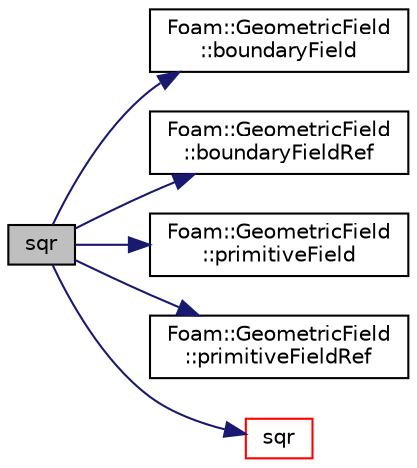 digraph "sqr"
{
  bgcolor="transparent";
  edge [fontname="Helvetica",fontsize="10",labelfontname="Helvetica",labelfontsize="10"];
  node [fontname="Helvetica",fontsize="10",shape=record];
  rankdir="LR";
  Node83897 [label="sqr",height=0.2,width=0.4,color="black", fillcolor="grey75", style="filled", fontcolor="black"];
  Node83897 -> Node83898 [color="midnightblue",fontsize="10",style="solid",fontname="Helvetica"];
  Node83898 [label="Foam::GeometricField\l::boundaryField",height=0.2,width=0.4,color="black",URL="$a23249.html#a9ff7de36fba06b4f4f77a75142ad72b6",tooltip="Return const-reference to the boundary field. "];
  Node83897 -> Node83899 [color="midnightblue",fontsize="10",style="solid",fontname="Helvetica"];
  Node83899 [label="Foam::GeometricField\l::boundaryFieldRef",height=0.2,width=0.4,color="black",URL="$a23249.html#af3831c9fea9f6ae7532a6d57cc67c959",tooltip="Return a reference to the boundary field. "];
  Node83897 -> Node83900 [color="midnightblue",fontsize="10",style="solid",fontname="Helvetica"];
  Node83900 [label="Foam::GeometricField\l::primitiveField",height=0.2,width=0.4,color="black",URL="$a23249.html#a3d8b34acd265b26c7d4984d1618f9ee2",tooltip="Return a const-reference to the internal field. "];
  Node83897 -> Node83901 [color="midnightblue",fontsize="10",style="solid",fontname="Helvetica"];
  Node83901 [label="Foam::GeometricField\l::primitiveFieldRef",height=0.2,width=0.4,color="black",URL="$a23249.html#a1c19f056796aa3c294dccefee1f7d26d",tooltip="Return a reference to the internal field. "];
  Node83897 -> Node83902 [color="midnightblue",fontsize="10",style="solid",fontname="Helvetica"];
  Node83902 [label="sqr",height=0.2,width=0.4,color="red",URL="$a21851.html#a277dc11c581d53826ab5090b08f3b17b"];
}
